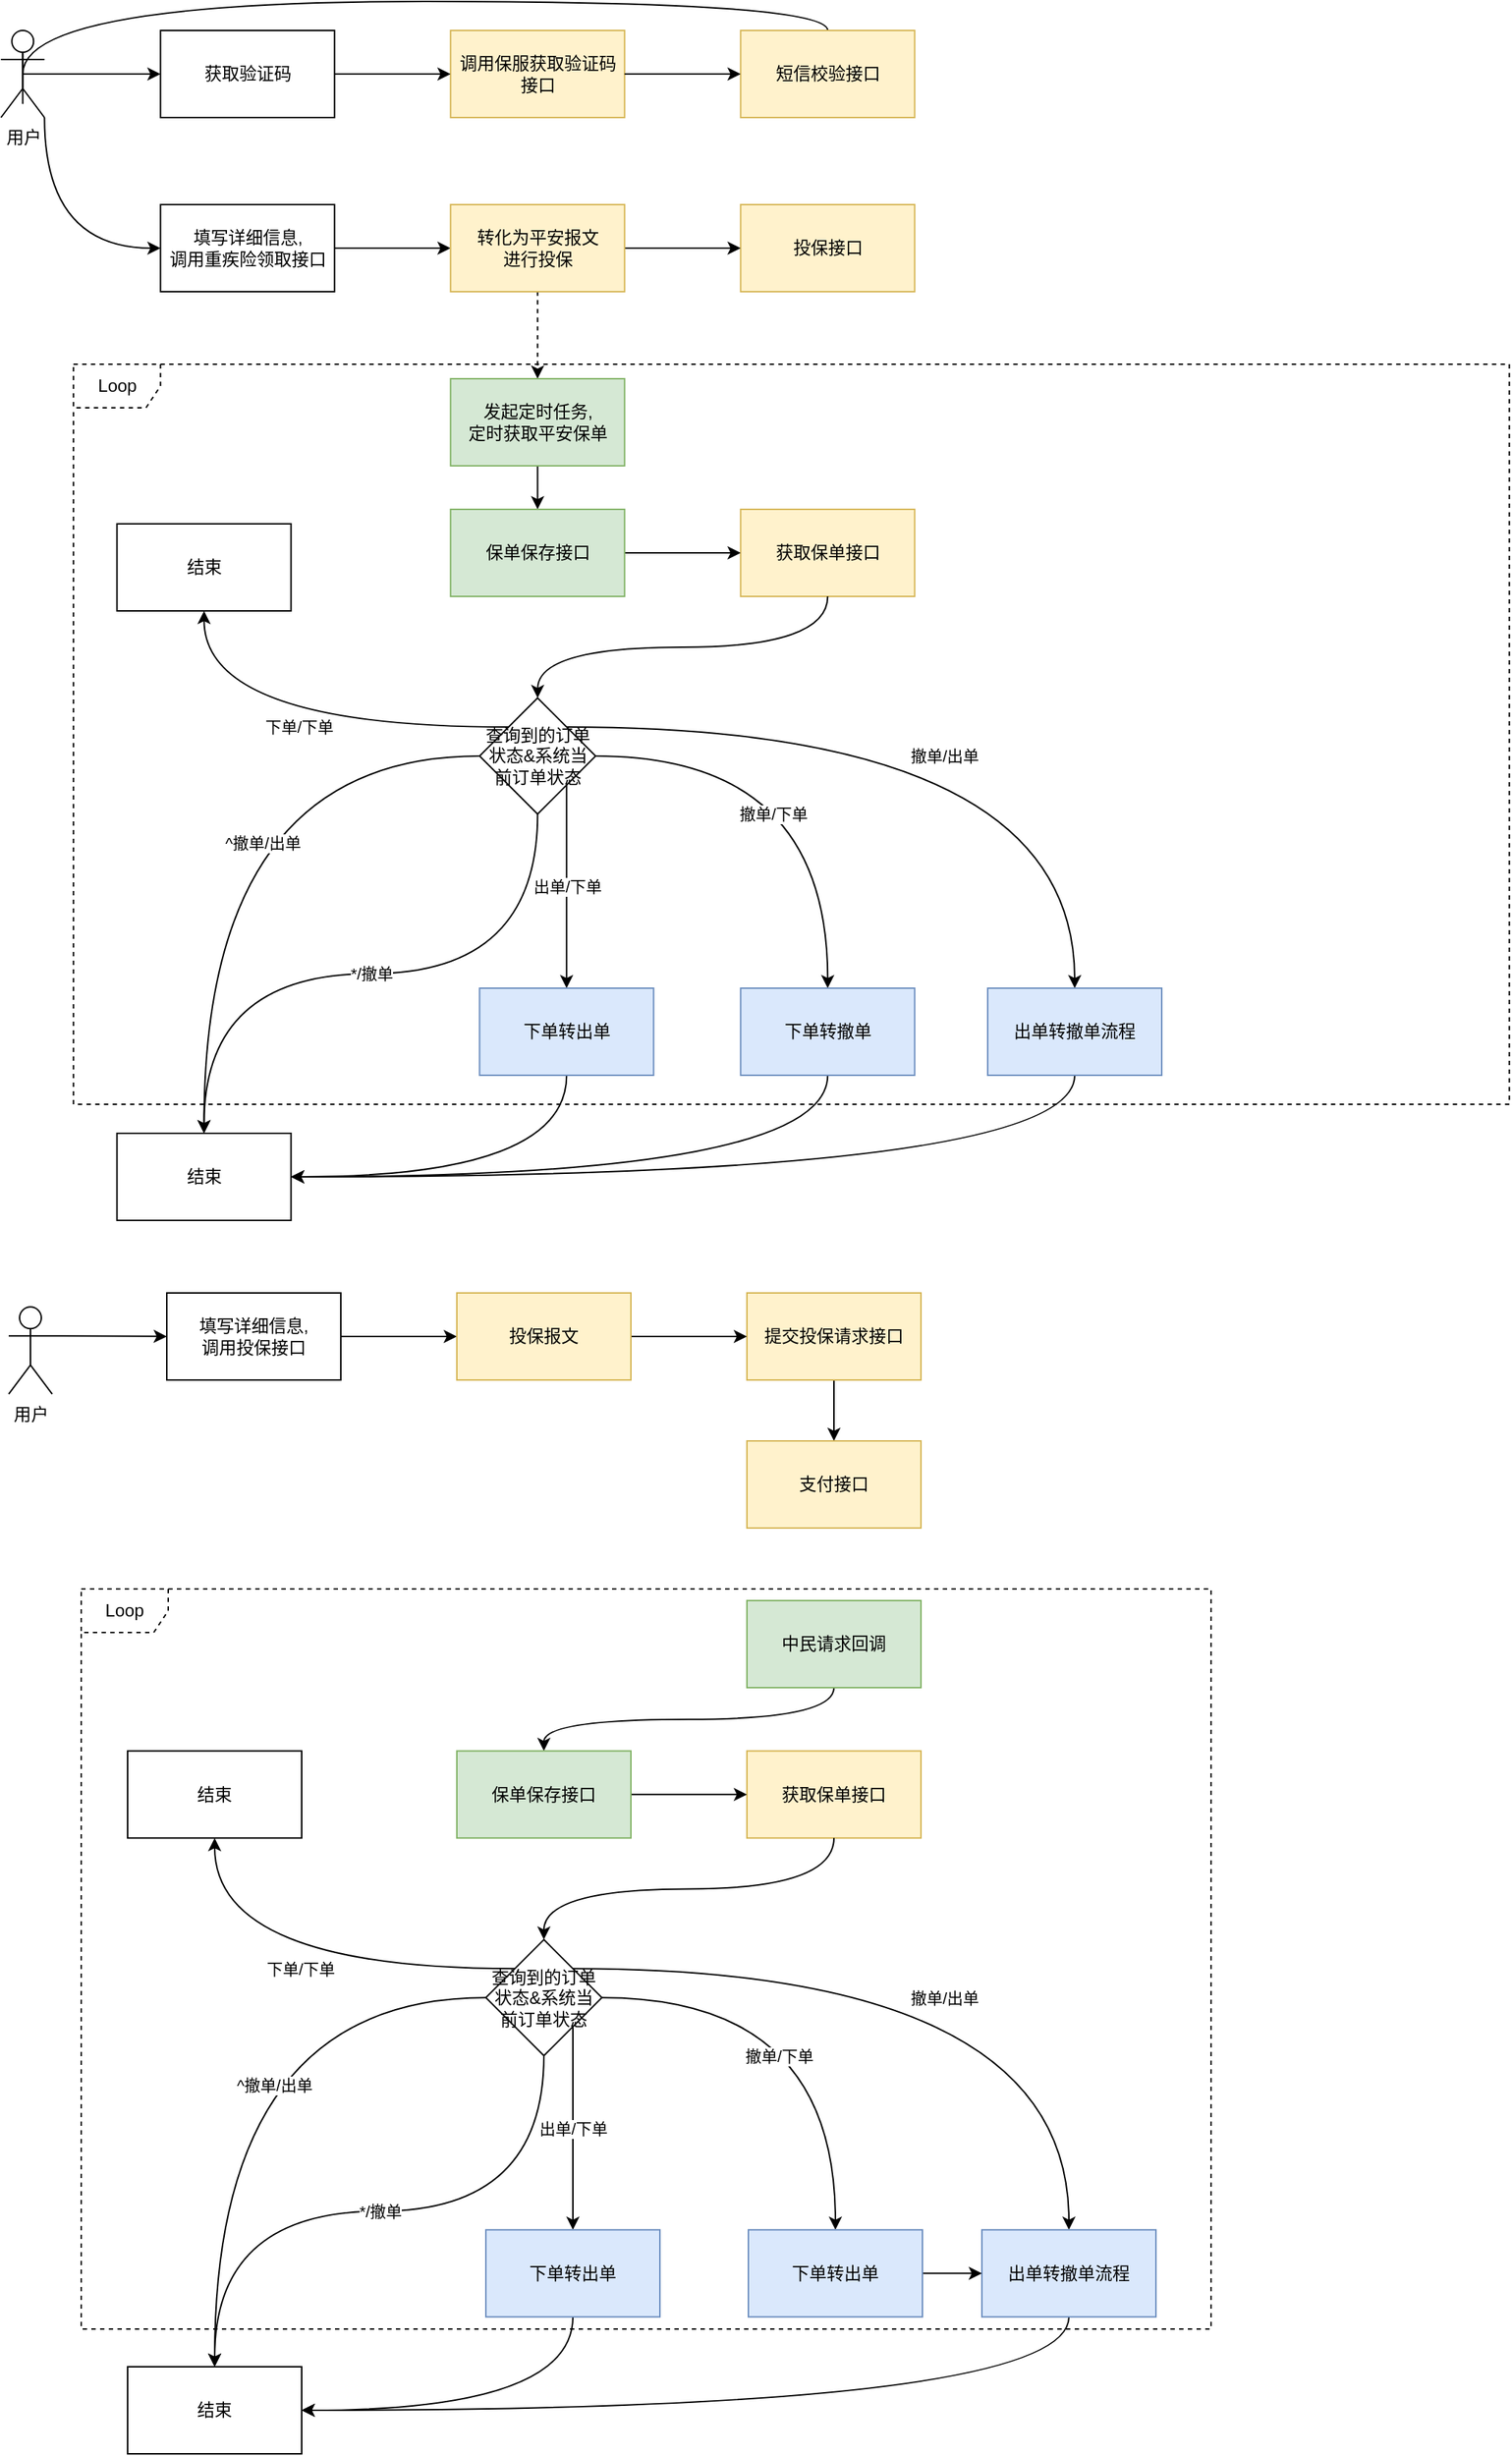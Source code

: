 <mxfile version="12.4.3" type="github" pages="1">
  <diagram id="L1tXBJzJi5MXC7lRj_LI" name="第 1 页">
    <mxGraphModel dx="2013" dy="872" grid="0" gridSize="10" guides="1" tooltips="1" connect="1" arrows="1" fold="1" page="1" pageScale="1" pageWidth="1400" pageHeight="850" math="0" shadow="0">
      <root>
        <mxCell id="0"/>
        <mxCell id="1" parent="0"/>
        <mxCell id="EqqhAGQdl-XHteXpxpte-32" value="Loop" style="shape=umlFrame;whiteSpace=wrap;html=1;dashed=1;" vertex="1" parent="1">
          <mxGeometry x="49.67" y="250" width="990" height="510" as="geometry"/>
        </mxCell>
        <mxCell id="EqqhAGQdl-XHteXpxpte-2" style="edgeStyle=orthogonalEdgeStyle;orthogonalLoop=1;jettySize=auto;html=1;exitX=0.5;exitY=0;exitDx=0;exitDy=0;entryX=0.5;entryY=0;entryDx=0;entryDy=0;entryPerimeter=0;curved=1;" edge="1" parent="1" source="E789US4qsVM-YW00mA0m-1" target="EqqhAGQdl-XHteXpxpte-1">
          <mxGeometry relative="1" as="geometry"/>
        </mxCell>
        <mxCell id="E789US4qsVM-YW00mA0m-1" value="短信校验接口" style="rounded=0;whiteSpace=wrap;html=1;fillColor=#fff2cc;strokeColor=#d6b656;" parent="1" vertex="1">
          <mxGeometry x="509.67" y="20" width="120" height="60" as="geometry"/>
        </mxCell>
        <mxCell id="EqqhAGQdl-XHteXpxpte-13" style="edgeStyle=orthogonalEdgeStyle;curved=1;orthogonalLoop=1;jettySize=auto;html=1;exitX=1;exitY=0.5;exitDx=0;exitDy=0;entryX=0;entryY=0.5;entryDx=0;entryDy=0;" edge="1" parent="1" source="E789US4qsVM-YW00mA0m-2" target="EqqhAGQdl-XHteXpxpte-12">
          <mxGeometry relative="1" as="geometry"/>
        </mxCell>
        <mxCell id="E789US4qsVM-YW00mA0m-2" value="填写详细信息,&lt;br&gt;调用重疾险领取接口" style="rounded=0;whiteSpace=wrap;html=1;" parent="1" vertex="1">
          <mxGeometry x="109.67" y="140" width="120" height="60" as="geometry"/>
        </mxCell>
        <mxCell id="E789US4qsVM-YW00mA0m-3" value="投保接口" style="rounded=0;whiteSpace=wrap;html=1;fillColor=#fff2cc;strokeColor=#d6b656;" parent="1" vertex="1">
          <mxGeometry x="509.67" y="140" width="120" height="60" as="geometry"/>
        </mxCell>
        <mxCell id="E789US4qsVM-YW00mA0m-12" style="edgeStyle=orthogonalEdgeStyle;orthogonalLoop=1;jettySize=auto;html=1;exitX=1;exitY=1;exitDx=0;exitDy=0;entryX=0;entryY=0.5;entryDx=0;entryDy=0;curved=1;exitPerimeter=0;" parent="1" source="EqqhAGQdl-XHteXpxpte-1" target="E789US4qsVM-YW00mA0m-2" edge="1">
          <mxGeometry relative="1" as="geometry"/>
        </mxCell>
        <mxCell id="E789US4qsVM-YW00mA0m-4" value="调用保服获取验证码接口" style="rounded=0;whiteSpace=wrap;html=1;fillColor=#fff2cc;strokeColor=#d6b656;" parent="1" vertex="1">
          <mxGeometry x="309.67" y="20" width="120" height="60" as="geometry"/>
        </mxCell>
        <mxCell id="E789US4qsVM-YW00mA0m-8" style="edgeStyle=orthogonalEdgeStyle;orthogonalLoop=1;jettySize=auto;html=1;exitX=1;exitY=0.5;exitDx=0;exitDy=0;entryX=0;entryY=0.5;entryDx=0;entryDy=0;curved=1;" parent="1" source="E789US4qsVM-YW00mA0m-4" target="E789US4qsVM-YW00mA0m-1" edge="1">
          <mxGeometry relative="1" as="geometry"/>
        </mxCell>
        <mxCell id="EqqhAGQdl-XHteXpxpte-7" style="edgeStyle=orthogonalEdgeStyle;curved=1;orthogonalLoop=1;jettySize=auto;html=1;exitX=0.5;exitY=0.5;exitDx=0;exitDy=0;exitPerimeter=0;entryX=0;entryY=0.5;entryDx=0;entryDy=0;" edge="1" parent="1" source="EqqhAGQdl-XHteXpxpte-1" target="EqqhAGQdl-XHteXpxpte-8">
          <mxGeometry relative="1" as="geometry">
            <mxPoint x="-40.33" y="30" as="targetPoint"/>
          </mxGeometry>
        </mxCell>
        <mxCell id="EqqhAGQdl-XHteXpxpte-1" value="用户" style="shape=umlActor;verticalLabelPosition=bottom;labelBackgroundColor=#ffffff;verticalAlign=top;html=1;outlineConnect=0;" vertex="1" parent="1">
          <mxGeometry x="-0.33" y="20" width="30" height="60" as="geometry"/>
        </mxCell>
        <mxCell id="EqqhAGQdl-XHteXpxpte-9" style="edgeStyle=orthogonalEdgeStyle;curved=1;orthogonalLoop=1;jettySize=auto;html=1;exitX=1;exitY=0.5;exitDx=0;exitDy=0;entryX=0;entryY=0.5;entryDx=0;entryDy=0;" edge="1" parent="1" source="EqqhAGQdl-XHteXpxpte-8" target="E789US4qsVM-YW00mA0m-4">
          <mxGeometry relative="1" as="geometry">
            <mxPoint x="229.67" y="30" as="targetPoint"/>
          </mxGeometry>
        </mxCell>
        <mxCell id="EqqhAGQdl-XHteXpxpte-8" value="获取验证码" style="rounded=0;whiteSpace=wrap;html=1;" vertex="1" parent="1">
          <mxGeometry x="109.67" y="20" width="120" height="60" as="geometry"/>
        </mxCell>
        <mxCell id="EqqhAGQdl-XHteXpxpte-15" style="edgeStyle=orthogonalEdgeStyle;curved=1;orthogonalLoop=1;jettySize=auto;html=1;exitX=1;exitY=0.5;exitDx=0;exitDy=0;entryX=0;entryY=0.5;entryDx=0;entryDy=0;" edge="1" parent="1" source="EqqhAGQdl-XHteXpxpte-12" target="E789US4qsVM-YW00mA0m-3">
          <mxGeometry relative="1" as="geometry"/>
        </mxCell>
        <mxCell id="EqqhAGQdl-XHteXpxpte-17" style="edgeStyle=orthogonalEdgeStyle;curved=1;orthogonalLoop=1;jettySize=auto;html=1;exitX=0.5;exitY=1;exitDx=0;exitDy=0;entryX=0.5;entryY=0;entryDx=0;entryDy=0;dashed=1;" edge="1" parent="1" source="EqqhAGQdl-XHteXpxpte-12" target="EqqhAGQdl-XHteXpxpte-16">
          <mxGeometry relative="1" as="geometry"/>
        </mxCell>
        <mxCell id="EqqhAGQdl-XHteXpxpte-12" value="转化为平安报文&lt;br&gt;进行投保" style="rounded=0;whiteSpace=wrap;html=1;fillColor=#fff2cc;strokeColor=#d6b656;" vertex="1" parent="1">
          <mxGeometry x="309.67" y="140" width="120" height="60" as="geometry"/>
        </mxCell>
        <mxCell id="EqqhAGQdl-XHteXpxpte-19" style="edgeStyle=orthogonalEdgeStyle;curved=1;orthogonalLoop=1;jettySize=auto;html=1;exitX=0.5;exitY=1;exitDx=0;exitDy=0;entryX=0.5;entryY=0;entryDx=0;entryDy=0;" edge="1" parent="1" source="EqqhAGQdl-XHteXpxpte-16" target="EqqhAGQdl-XHteXpxpte-20">
          <mxGeometry relative="1" as="geometry"/>
        </mxCell>
        <mxCell id="EqqhAGQdl-XHteXpxpte-16" value="发起定时任务,&lt;br&gt;定时获取平安保单" style="rounded=0;whiteSpace=wrap;html=1;fillColor=#d5e8d4;strokeColor=#82b366;" vertex="1" parent="1">
          <mxGeometry x="309.67" y="260" width="120" height="60" as="geometry"/>
        </mxCell>
        <mxCell id="EqqhAGQdl-XHteXpxpte-18" value="获取保单接口" style="rounded=0;whiteSpace=wrap;html=1;fillColor=#fff2cc;strokeColor=#d6b656;" vertex="1" parent="1">
          <mxGeometry x="509.67" y="350" width="120" height="60" as="geometry"/>
        </mxCell>
        <mxCell id="EqqhAGQdl-XHteXpxpte-23" style="edgeStyle=orthogonalEdgeStyle;curved=1;orthogonalLoop=1;jettySize=auto;html=1;exitX=1;exitY=0.5;exitDx=0;exitDy=0;entryX=0;entryY=0.5;entryDx=0;entryDy=0;" edge="1" parent="1" source="EqqhAGQdl-XHteXpxpte-20" target="EqqhAGQdl-XHteXpxpte-18">
          <mxGeometry relative="1" as="geometry"/>
        </mxCell>
        <mxCell id="EqqhAGQdl-XHteXpxpte-25" style="edgeStyle=orthogonalEdgeStyle;curved=1;orthogonalLoop=1;jettySize=auto;html=1;exitX=0.5;exitY=1;exitDx=0;exitDy=0;" edge="1" parent="1" source="EqqhAGQdl-XHteXpxpte-18" target="EqqhAGQdl-XHteXpxpte-24">
          <mxGeometry relative="1" as="geometry"/>
        </mxCell>
        <mxCell id="EqqhAGQdl-XHteXpxpte-20" value="保单保存接口" style="rounded=0;whiteSpace=wrap;html=1;fillColor=#d5e8d4;strokeColor=#82b366;" vertex="1" parent="1">
          <mxGeometry x="309.67" y="350" width="120" height="60" as="geometry"/>
        </mxCell>
        <mxCell id="EqqhAGQdl-XHteXpxpte-29" value="下单/下单" style="edgeStyle=orthogonalEdgeStyle;curved=1;orthogonalLoop=1;jettySize=auto;html=1;exitX=0;exitY=0;exitDx=0;exitDy=0;" edge="1" parent="1" source="EqqhAGQdl-XHteXpxpte-24" target="EqqhAGQdl-XHteXpxpte-26">
          <mxGeometry relative="1" as="geometry"/>
        </mxCell>
        <mxCell id="EqqhAGQdl-XHteXpxpte-51" value="*/撤单" style="edgeStyle=orthogonalEdgeStyle;curved=1;orthogonalLoop=1;jettySize=auto;html=1;exitX=0.5;exitY=1;exitDx=0;exitDy=0;entryX=0.5;entryY=0;entryDx=0;entryDy=0;" edge="1" parent="1" source="EqqhAGQdl-XHteXpxpte-24" target="EqqhAGQdl-XHteXpxpte-35">
          <mxGeometry relative="1" as="geometry"/>
        </mxCell>
        <mxCell id="EqqhAGQdl-XHteXpxpte-53" value="撤单/下单" style="edgeStyle=orthogonalEdgeStyle;curved=1;orthogonalLoop=1;jettySize=auto;html=1;exitX=1;exitY=0.5;exitDx=0;exitDy=0;" edge="1" parent="1" source="EqqhAGQdl-XHteXpxpte-24" target="EqqhAGQdl-XHteXpxpte-55">
          <mxGeometry x="-0.239" y="-40" relative="1" as="geometry">
            <mxPoint as="offset"/>
          </mxGeometry>
        </mxCell>
        <mxCell id="EqqhAGQdl-XHteXpxpte-57" value="撤单/出单" style="edgeStyle=orthogonalEdgeStyle;curved=1;orthogonalLoop=1;jettySize=auto;html=1;exitX=1;exitY=0;exitDx=0;exitDy=0;entryX=0.5;entryY=0;entryDx=0;entryDy=0;" edge="1" parent="1" source="EqqhAGQdl-XHteXpxpte-24" target="EqqhAGQdl-XHteXpxpte-39">
          <mxGeometry x="-0.018" y="-20" relative="1" as="geometry">
            <mxPoint as="offset"/>
          </mxGeometry>
        </mxCell>
        <mxCell id="EqqhAGQdl-XHteXpxpte-24" value="查询到的订单状态&amp;amp;系统当前订单状态" style="rhombus;whiteSpace=wrap;html=1;" vertex="1" parent="1">
          <mxGeometry x="329.67" y="480" width="80" height="80" as="geometry"/>
        </mxCell>
        <mxCell id="EqqhAGQdl-XHteXpxpte-26" value="结束" style="rounded=0;whiteSpace=wrap;html=1;" vertex="1" parent="1">
          <mxGeometry x="79.67" y="360" width="120" height="60" as="geometry"/>
        </mxCell>
        <mxCell id="EqqhAGQdl-XHteXpxpte-34" value="^撤单/出单" style="edgeStyle=orthogonalEdgeStyle;curved=1;orthogonalLoop=1;jettySize=auto;html=1;exitX=0;exitY=0.5;exitDx=0;exitDy=0;entryX=0.5;entryY=0;entryDx=0;entryDy=0;" edge="1" parent="1" source="EqqhAGQdl-XHteXpxpte-24" target="EqqhAGQdl-XHteXpxpte-35">
          <mxGeometry x="-0.335" y="60" relative="1" as="geometry">
            <mxPoint x="369.67" y="550" as="sourcePoint"/>
            <mxPoint x="369.67" y="720" as="targetPoint"/>
            <mxPoint as="offset"/>
          </mxGeometry>
        </mxCell>
        <mxCell id="EqqhAGQdl-XHteXpxpte-35" value="结束" style="rounded=0;whiteSpace=wrap;html=1;" vertex="1" parent="1">
          <mxGeometry x="79.67" y="780" width="120" height="60" as="geometry"/>
        </mxCell>
        <mxCell id="EqqhAGQdl-XHteXpxpte-38" value="出单/下单" style="edgeStyle=orthogonalEdgeStyle;curved=1;orthogonalLoop=1;jettySize=auto;html=1;exitX=1;exitY=1;exitDx=0;exitDy=0;entryX=0.5;entryY=0;entryDx=0;entryDy=0;" edge="1" parent="1" source="EqqhAGQdl-XHteXpxpte-24" target="EqqhAGQdl-XHteXpxpte-44">
          <mxGeometry relative="1" as="geometry">
            <mxPoint x="409.67" y="510" as="sourcePoint"/>
            <mxPoint x="589.67" y="530" as="targetPoint"/>
          </mxGeometry>
        </mxCell>
        <mxCell id="EqqhAGQdl-XHteXpxpte-47" style="edgeStyle=orthogonalEdgeStyle;curved=1;orthogonalLoop=1;jettySize=auto;html=1;exitX=0.5;exitY=1;exitDx=0;exitDy=0;entryX=1;entryY=0.5;entryDx=0;entryDy=0;" edge="1" parent="1" source="EqqhAGQdl-XHteXpxpte-39" target="EqqhAGQdl-XHteXpxpte-35">
          <mxGeometry relative="1" as="geometry"/>
        </mxCell>
        <mxCell id="EqqhAGQdl-XHteXpxpte-39" value="出单转撤单流程" style="rounded=0;whiteSpace=wrap;html=1;fillColor=#dae8fc;strokeColor=#6c8ebf;" vertex="1" parent="1">
          <mxGeometry x="680" y="680" width="120" height="60" as="geometry"/>
        </mxCell>
        <mxCell id="EqqhAGQdl-XHteXpxpte-54" style="edgeStyle=orthogonalEdgeStyle;curved=1;orthogonalLoop=1;jettySize=auto;html=1;exitX=0.5;exitY=1;exitDx=0;exitDy=0;entryX=1;entryY=0.5;entryDx=0;entryDy=0;" edge="1" parent="1" source="EqqhAGQdl-XHteXpxpte-44" target="EqqhAGQdl-XHteXpxpte-35">
          <mxGeometry relative="1" as="geometry"/>
        </mxCell>
        <mxCell id="EqqhAGQdl-XHteXpxpte-44" value="下单转出单" style="rounded=0;whiteSpace=wrap;html=1;fillColor=#dae8fc;strokeColor=#6c8ebf;" vertex="1" parent="1">
          <mxGeometry x="329.67" y="680" width="120" height="60" as="geometry"/>
        </mxCell>
        <mxCell id="EqqhAGQdl-XHteXpxpte-58" style="edgeStyle=orthogonalEdgeStyle;curved=1;orthogonalLoop=1;jettySize=auto;html=1;exitX=0.5;exitY=1;exitDx=0;exitDy=0;entryX=1;entryY=0.5;entryDx=0;entryDy=0;" edge="1" parent="1" source="EqqhAGQdl-XHteXpxpte-55" target="EqqhAGQdl-XHteXpxpte-35">
          <mxGeometry relative="1" as="geometry"/>
        </mxCell>
        <mxCell id="EqqhAGQdl-XHteXpxpte-55" value="下单转撤单" style="rounded=0;whiteSpace=wrap;html=1;fillColor=#dae8fc;strokeColor=#6c8ebf;" vertex="1" parent="1">
          <mxGeometry x="509.67" y="680" width="120" height="60" as="geometry"/>
        </mxCell>
        <mxCell id="EqqhAGQdl-XHteXpxpte-59" value="Loop" style="shape=umlFrame;whiteSpace=wrap;html=1;dashed=1;" vertex="1" parent="1">
          <mxGeometry x="55" y="1094" width="779" height="510" as="geometry"/>
        </mxCell>
        <mxCell id="EqqhAGQdl-XHteXpxpte-62" style="edgeStyle=orthogonalEdgeStyle;curved=1;orthogonalLoop=1;jettySize=auto;html=1;exitX=1;exitY=0.5;exitDx=0;exitDy=0;entryX=0;entryY=0.5;entryDx=0;entryDy=0;" edge="1" parent="1" source="EqqhAGQdl-XHteXpxpte-63" target="EqqhAGQdl-XHteXpxpte-74">
          <mxGeometry relative="1" as="geometry"/>
        </mxCell>
        <mxCell id="EqqhAGQdl-XHteXpxpte-63" value="填写详细信息,&lt;br&gt;调用投保接口" style="rounded=0;whiteSpace=wrap;html=1;" vertex="1" parent="1">
          <mxGeometry x="114" y="890" width="120" height="60" as="geometry"/>
        </mxCell>
        <mxCell id="EqqhAGQdl-XHteXpxpte-99" value="" style="edgeStyle=orthogonalEdgeStyle;curved=1;orthogonalLoop=1;jettySize=auto;html=1;" edge="1" parent="1" source="EqqhAGQdl-XHteXpxpte-64" target="EqqhAGQdl-XHteXpxpte-98">
          <mxGeometry relative="1" as="geometry"/>
        </mxCell>
        <mxCell id="EqqhAGQdl-XHteXpxpte-64" value="提交投保请求接口" style="rounded=0;whiteSpace=wrap;html=1;fillColor=#fff2cc;strokeColor=#d6b656;" vertex="1" parent="1">
          <mxGeometry x="514.0" y="890" width="120" height="60" as="geometry"/>
        </mxCell>
        <mxCell id="EqqhAGQdl-XHteXpxpte-98" value="支付接口" style="rounded=0;whiteSpace=wrap;html=1;fillColor=#fff2cc;strokeColor=#d6b656;" vertex="1" parent="1">
          <mxGeometry x="514.0" y="992" width="120" height="60" as="geometry"/>
        </mxCell>
        <mxCell id="EqqhAGQdl-XHteXpxpte-65" style="edgeStyle=orthogonalEdgeStyle;orthogonalLoop=1;jettySize=auto;html=1;exitX=1;exitY=0.333;exitDx=0;exitDy=0;entryX=0;entryY=0.5;entryDx=0;entryDy=0;curved=1;exitPerimeter=0;" edge="1" parent="1" source="EqqhAGQdl-XHteXpxpte-69" target="EqqhAGQdl-XHteXpxpte-63">
          <mxGeometry relative="1" as="geometry"/>
        </mxCell>
        <mxCell id="EqqhAGQdl-XHteXpxpte-69" value="用户" style="shape=umlActor;verticalLabelPosition=bottom;labelBackgroundColor=#ffffff;verticalAlign=top;html=1;outlineConnect=0;" vertex="1" parent="1">
          <mxGeometry x="5.0" y="899.65" width="30" height="60" as="geometry"/>
        </mxCell>
        <mxCell id="EqqhAGQdl-XHteXpxpte-72" style="edgeStyle=orthogonalEdgeStyle;curved=1;orthogonalLoop=1;jettySize=auto;html=1;exitX=1;exitY=0.5;exitDx=0;exitDy=0;entryX=0;entryY=0.5;entryDx=0;entryDy=0;" edge="1" parent="1" source="EqqhAGQdl-XHteXpxpte-74" target="EqqhAGQdl-XHteXpxpte-64">
          <mxGeometry relative="1" as="geometry"/>
        </mxCell>
        <mxCell id="EqqhAGQdl-XHteXpxpte-74" value="投保报文" style="rounded=0;whiteSpace=wrap;html=1;fillColor=#fff2cc;strokeColor=#d6b656;" vertex="1" parent="1">
          <mxGeometry x="314" y="890" width="120" height="60" as="geometry"/>
        </mxCell>
        <mxCell id="EqqhAGQdl-XHteXpxpte-75" style="edgeStyle=orthogonalEdgeStyle;curved=1;orthogonalLoop=1;jettySize=auto;html=1;exitX=0.5;exitY=1;exitDx=0;exitDy=0;entryX=0.5;entryY=0;entryDx=0;entryDy=0;" edge="1" parent="1" source="EqqhAGQdl-XHteXpxpte-76" target="EqqhAGQdl-XHteXpxpte-80">
          <mxGeometry relative="1" as="geometry"/>
        </mxCell>
        <mxCell id="EqqhAGQdl-XHteXpxpte-76" value="中民请求回调" style="rounded=0;whiteSpace=wrap;html=1;fillColor=#d5e8d4;strokeColor=#82b366;" vertex="1" parent="1">
          <mxGeometry x="514" y="1102" width="120" height="60" as="geometry"/>
        </mxCell>
        <mxCell id="EqqhAGQdl-XHteXpxpte-77" value="获取保单接口" style="rounded=0;whiteSpace=wrap;html=1;fillColor=#fff2cc;strokeColor=#d6b656;" vertex="1" parent="1">
          <mxGeometry x="514.0" y="1205.65" width="120" height="60" as="geometry"/>
        </mxCell>
        <mxCell id="EqqhAGQdl-XHteXpxpte-78" style="edgeStyle=orthogonalEdgeStyle;curved=1;orthogonalLoop=1;jettySize=auto;html=1;exitX=1;exitY=0.5;exitDx=0;exitDy=0;entryX=0;entryY=0.5;entryDx=0;entryDy=0;" edge="1" parent="1" source="EqqhAGQdl-XHteXpxpte-80" target="EqqhAGQdl-XHteXpxpte-77">
          <mxGeometry relative="1" as="geometry"/>
        </mxCell>
        <mxCell id="EqqhAGQdl-XHteXpxpte-79" style="edgeStyle=orthogonalEdgeStyle;curved=1;orthogonalLoop=1;jettySize=auto;html=1;exitX=0.5;exitY=1;exitDx=0;exitDy=0;" edge="1" parent="1" source="EqqhAGQdl-XHteXpxpte-77" target="EqqhAGQdl-XHteXpxpte-85">
          <mxGeometry relative="1" as="geometry"/>
        </mxCell>
        <mxCell id="EqqhAGQdl-XHteXpxpte-80" value="保单保存接口" style="rounded=0;whiteSpace=wrap;html=1;fillColor=#d5e8d4;strokeColor=#82b366;" vertex="1" parent="1">
          <mxGeometry x="314" y="1205.65" width="120" height="60" as="geometry"/>
        </mxCell>
        <mxCell id="EqqhAGQdl-XHteXpxpte-81" value="下单/下单" style="edgeStyle=orthogonalEdgeStyle;curved=1;orthogonalLoop=1;jettySize=auto;html=1;exitX=0;exitY=0;exitDx=0;exitDy=0;" edge="1" parent="1" source="EqqhAGQdl-XHteXpxpte-85" target="EqqhAGQdl-XHteXpxpte-86">
          <mxGeometry relative="1" as="geometry"/>
        </mxCell>
        <mxCell id="EqqhAGQdl-XHteXpxpte-82" value="*/撤单" style="edgeStyle=orthogonalEdgeStyle;curved=1;orthogonalLoop=1;jettySize=auto;html=1;exitX=0.5;exitY=1;exitDx=0;exitDy=0;entryX=0.5;entryY=0;entryDx=0;entryDy=0;" edge="1" parent="1" source="EqqhAGQdl-XHteXpxpte-85" target="EqqhAGQdl-XHteXpxpte-88">
          <mxGeometry relative="1" as="geometry">
            <mxPoint x="117.765" y="1614.588" as="targetPoint"/>
          </mxGeometry>
        </mxCell>
        <mxCell id="EqqhAGQdl-XHteXpxpte-83" value="撤单/下单" style="edgeStyle=orthogonalEdgeStyle;curved=1;orthogonalLoop=1;jettySize=auto;html=1;exitX=1;exitY=0.5;exitDx=0;exitDy=0;" edge="1" parent="1" source="EqqhAGQdl-XHteXpxpte-85" target="EqqhAGQdl-XHteXpxpte-95">
          <mxGeometry x="-0.239" y="-40" relative="1" as="geometry">
            <mxPoint as="offset"/>
          </mxGeometry>
        </mxCell>
        <mxCell id="EqqhAGQdl-XHteXpxpte-84" value="撤单/出单" style="edgeStyle=orthogonalEdgeStyle;curved=1;orthogonalLoop=1;jettySize=auto;html=1;exitX=1;exitY=0;exitDx=0;exitDy=0;entryX=0.5;entryY=0;entryDx=0;entryDy=0;" edge="1" parent="1" source="EqqhAGQdl-XHteXpxpte-85" target="EqqhAGQdl-XHteXpxpte-91">
          <mxGeometry x="-0.018" y="-20" relative="1" as="geometry">
            <mxPoint as="offset"/>
          </mxGeometry>
        </mxCell>
        <mxCell id="EqqhAGQdl-XHteXpxpte-85" value="查询到的订单状态&amp;amp;系统当前订单状态" style="rhombus;whiteSpace=wrap;html=1;" vertex="1" parent="1">
          <mxGeometry x="334" y="1335.65" width="80" height="80" as="geometry"/>
        </mxCell>
        <mxCell id="EqqhAGQdl-XHteXpxpte-86" value="结束" style="rounded=0;whiteSpace=wrap;html=1;" vertex="1" parent="1">
          <mxGeometry x="87" y="1205.65" width="120" height="60" as="geometry"/>
        </mxCell>
        <mxCell id="EqqhAGQdl-XHteXpxpte-87" value="^撤单/出单" style="edgeStyle=orthogonalEdgeStyle;curved=1;orthogonalLoop=1;jettySize=auto;html=1;exitX=0;exitY=0.5;exitDx=0;exitDy=0;entryX=0.5;entryY=0;entryDx=0;entryDy=0;" edge="1" parent="1" source="EqqhAGQdl-XHteXpxpte-85" target="EqqhAGQdl-XHteXpxpte-88">
          <mxGeometry x="-0.335" y="60" relative="1" as="geometry">
            <mxPoint x="374" y="1405.65" as="sourcePoint"/>
            <mxPoint x="117.765" y="1614.588" as="targetPoint"/>
            <mxPoint as="offset"/>
          </mxGeometry>
        </mxCell>
        <mxCell id="EqqhAGQdl-XHteXpxpte-88" value="结束" style="rounded=0;whiteSpace=wrap;html=1;" vertex="1" parent="1">
          <mxGeometry x="87.0" y="1630" width="120" height="60" as="geometry"/>
        </mxCell>
        <mxCell id="EqqhAGQdl-XHteXpxpte-89" value="出单/下单" style="edgeStyle=orthogonalEdgeStyle;curved=1;orthogonalLoop=1;jettySize=auto;html=1;exitX=1;exitY=1;exitDx=0;exitDy=0;entryX=0.5;entryY=0;entryDx=0;entryDy=0;" edge="1" parent="1" source="EqqhAGQdl-XHteXpxpte-85" target="EqqhAGQdl-XHteXpxpte-93">
          <mxGeometry relative="1" as="geometry">
            <mxPoint x="414" y="1365.65" as="sourcePoint"/>
            <mxPoint x="594" y="1385.65" as="targetPoint"/>
          </mxGeometry>
        </mxCell>
        <mxCell id="EqqhAGQdl-XHteXpxpte-90" style="edgeStyle=orthogonalEdgeStyle;curved=1;orthogonalLoop=1;jettySize=auto;html=1;exitX=0.5;exitY=1;exitDx=0;exitDy=0;entryX=1;entryY=0.5;entryDx=0;entryDy=0;" edge="1" parent="1" source="EqqhAGQdl-XHteXpxpte-91" target="EqqhAGQdl-XHteXpxpte-88">
          <mxGeometry relative="1" as="geometry">
            <mxPoint x="177.765" y="1644" as="targetPoint"/>
          </mxGeometry>
        </mxCell>
        <mxCell id="EqqhAGQdl-XHteXpxpte-91" value="出单转撤单流程" style="rounded=0;whiteSpace=wrap;html=1;fillColor=#dae8fc;strokeColor=#6c8ebf;" vertex="1" parent="1">
          <mxGeometry x="676" y="1535.65" width="120" height="60" as="geometry"/>
        </mxCell>
        <mxCell id="EqqhAGQdl-XHteXpxpte-92" style="edgeStyle=orthogonalEdgeStyle;curved=1;orthogonalLoop=1;jettySize=auto;html=1;exitX=0.5;exitY=1;exitDx=0;exitDy=0;entryX=1;entryY=0.5;entryDx=0;entryDy=0;" edge="1" parent="1" source="EqqhAGQdl-XHteXpxpte-93" target="EqqhAGQdl-XHteXpxpte-88">
          <mxGeometry relative="1" as="geometry">
            <mxPoint x="177.765" y="1644" as="targetPoint"/>
          </mxGeometry>
        </mxCell>
        <mxCell id="EqqhAGQdl-XHteXpxpte-93" value="下单转出单" style="rounded=0;whiteSpace=wrap;html=1;fillColor=#dae8fc;strokeColor=#6c8ebf;" vertex="1" parent="1">
          <mxGeometry x="334" y="1535.65" width="120" height="60" as="geometry"/>
        </mxCell>
        <mxCell id="EqqhAGQdl-XHteXpxpte-96" style="edgeStyle=orthogonalEdgeStyle;curved=1;orthogonalLoop=1;jettySize=auto;html=1;exitX=1;exitY=0.5;exitDx=0;exitDy=0;entryX=0;entryY=0.5;entryDx=0;entryDy=0;" edge="1" parent="1" source="EqqhAGQdl-XHteXpxpte-95" target="EqqhAGQdl-XHteXpxpte-91">
          <mxGeometry relative="1" as="geometry"/>
        </mxCell>
        <mxCell id="EqqhAGQdl-XHteXpxpte-95" value="下单转出单" style="rounded=0;whiteSpace=wrap;html=1;fillColor=#dae8fc;strokeColor=#6c8ebf;" vertex="1" parent="1">
          <mxGeometry x="515.0" y="1535.65" width="120" height="60" as="geometry"/>
        </mxCell>
      </root>
    </mxGraphModel>
  </diagram>
</mxfile>
